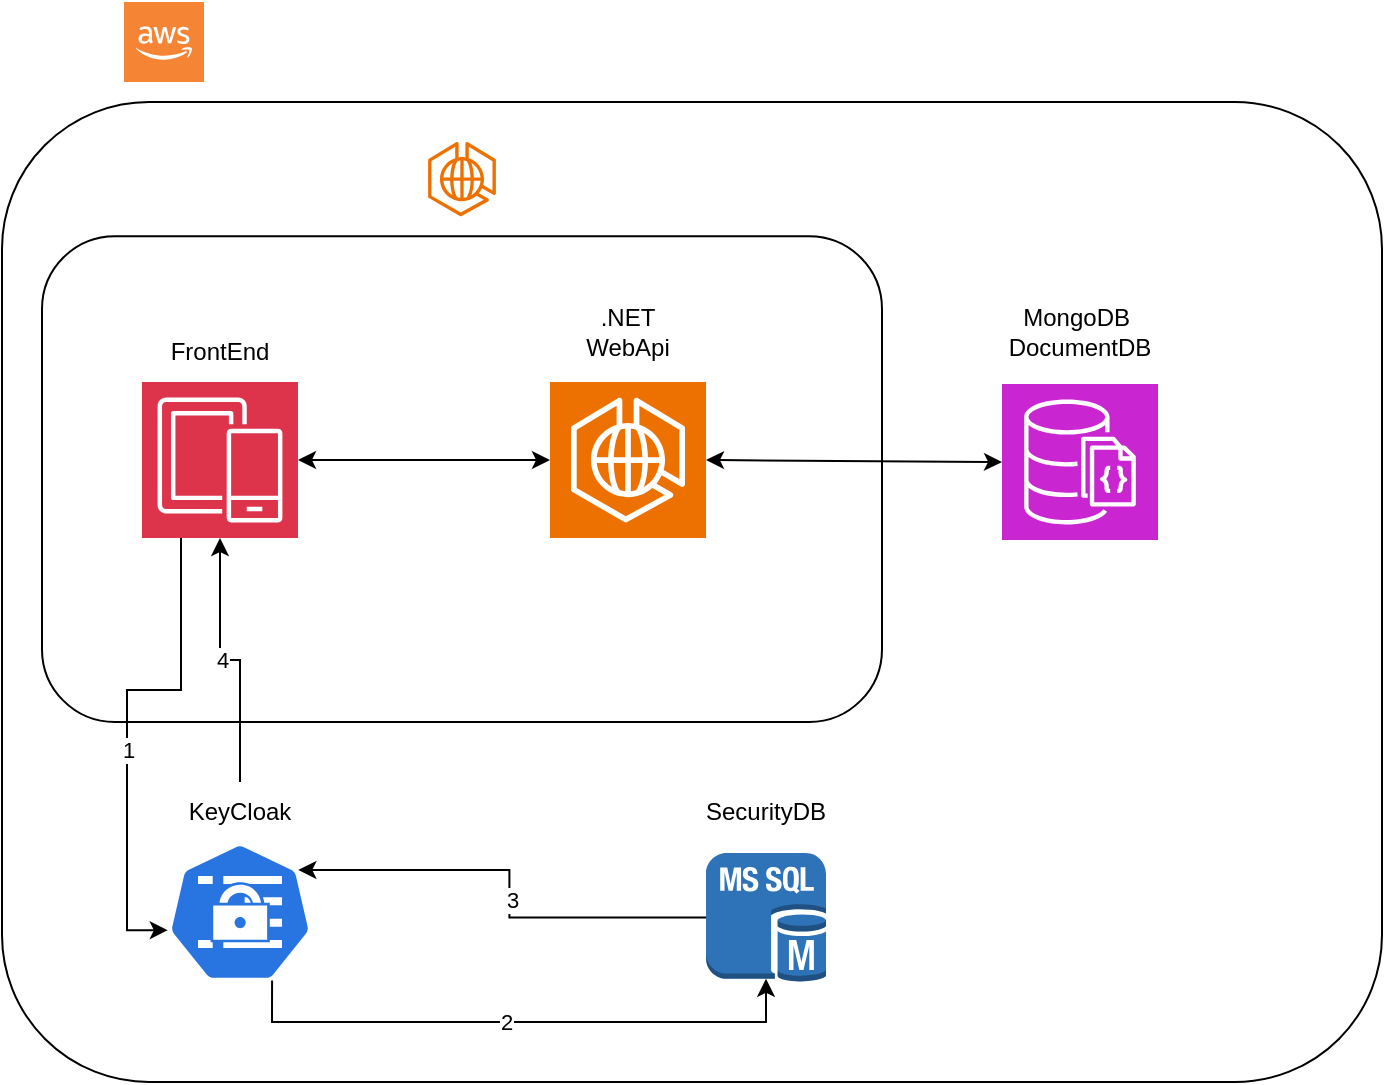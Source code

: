 <mxfile version="24.5.4" type="github">
  <diagram name="Página-1" id="BjKBbpksZFgqR6-b-1XU">
    <mxGraphModel dx="1257" dy="620" grid="1" gridSize="10" guides="1" tooltips="1" connect="1" arrows="1" fold="1" page="1" pageScale="1" pageWidth="827" pageHeight="1169" math="0" shadow="0">
      <root>
        <mxCell id="0" />
        <mxCell id="1" parent="0" />
        <mxCell id="Qqj6Q0SjELC-B6MR0gVu-8" value="" style="rounded=1;whiteSpace=wrap;html=1;" parent="1" vertex="1">
          <mxGeometry x="100" y="160" width="690" height="490" as="geometry" />
        </mxCell>
        <mxCell id="Qqj6Q0SjELC-B6MR0gVu-9" value="" style="outlineConnect=0;dashed=0;verticalLabelPosition=bottom;verticalAlign=top;align=center;html=1;shape=mxgraph.aws3.cloud_2;fillColor=#F58534;gradientColor=none;" parent="1" vertex="1">
          <mxGeometry x="161" y="110" width="40" height="40" as="geometry" />
        </mxCell>
        <mxCell id="Qqj6Q0SjELC-B6MR0gVu-15" value="" style="rounded=1;whiteSpace=wrap;html=1;" parent="1" vertex="1">
          <mxGeometry x="120" y="227.09" width="420" height="242.91" as="geometry" />
        </mxCell>
        <mxCell id="Qqj6Q0SjELC-B6MR0gVu-22" value="" style="sketch=0;outlineConnect=0;fontColor=#232F3E;gradientColor=none;fillColor=#ED7100;strokeColor=none;dashed=0;verticalLabelPosition=bottom;verticalAlign=top;align=center;html=1;fontSize=12;fontStyle=0;aspect=fixed;pointerEvents=1;shape=mxgraph.aws4.ecs_anywhere;" parent="1" vertex="1">
          <mxGeometry x="313" y="180" width="34" height="37.09" as="geometry" />
        </mxCell>
        <mxCell id="9esy8N0uCkG6m0sXwMPt-1" value="" style="group" vertex="1" connectable="0" parent="1">
          <mxGeometry x="374" y="260" width="78" height="118.0" as="geometry" />
        </mxCell>
        <mxCell id="Qqj6Q0SjELC-B6MR0gVu-11" value="" style="sketch=0;points=[[0,0,0],[0.25,0,0],[0.5,0,0],[0.75,0,0],[1,0,0],[0,1,0],[0.25,1,0],[0.5,1,0],[0.75,1,0],[1,1,0],[0,0.25,0],[0,0.5,0],[0,0.75,0],[1,0.25,0],[1,0.5,0],[1,0.75,0]];outlineConnect=0;fontColor=#232F3E;fillColor=#ED7100;strokeColor=#ffffff;dashed=0;verticalLabelPosition=bottom;verticalAlign=top;align=center;html=1;fontSize=12;fontStyle=0;aspect=fixed;shape=mxgraph.aws4.resourceIcon;resIcon=mxgraph.aws4.ecs_anywhere;" parent="9esy8N0uCkG6m0sXwMPt-1" vertex="1">
          <mxGeometry y="40.0" width="78" height="78" as="geometry" />
        </mxCell>
        <mxCell id="Qqj6Q0SjELC-B6MR0gVu-19" value=".NET WebApi" style="text;strokeColor=none;align=center;fillColor=none;html=1;verticalAlign=middle;whiteSpace=wrap;rounded=0;" parent="9esy8N0uCkG6m0sXwMPt-1" vertex="1">
          <mxGeometry x="9" width="60" height="30" as="geometry" />
        </mxCell>
        <mxCell id="9esy8N0uCkG6m0sXwMPt-2" value="" style="group" vertex="1" connectable="0" parent="1">
          <mxGeometry x="170" y="270" width="78" height="108" as="geometry" />
        </mxCell>
        <mxCell id="Qqj6Q0SjELC-B6MR0gVu-13" value="" style="sketch=0;points=[[0,0,0],[0.25,0,0],[0.5,0,0],[0.75,0,0],[1,0,0],[0,1,0],[0.25,1,0],[0.5,1,0],[0.75,1,0],[1,1,0],[0,0.25,0],[0,0.5,0],[0,0.75,0],[1,0.25,0],[1,0.5,0],[1,0.75,0]];outlineConnect=0;fontColor=#232F3E;fillColor=#DD344C;strokeColor=#ffffff;dashed=0;verticalLabelPosition=bottom;verticalAlign=top;align=center;html=1;fontSize=12;fontStyle=0;aspect=fixed;shape=mxgraph.aws4.resourceIcon;resIcon=mxgraph.aws4.mobile;" parent="9esy8N0uCkG6m0sXwMPt-2" vertex="1">
          <mxGeometry y="30" width="78" height="78" as="geometry" />
        </mxCell>
        <mxCell id="Qqj6Q0SjELC-B6MR0gVu-17" value="&lt;div&gt;FrontEnd&lt;/div&gt;" style="text;strokeColor=none;align=center;fillColor=none;html=1;verticalAlign=middle;whiteSpace=wrap;rounded=0;" parent="9esy8N0uCkG6m0sXwMPt-2" vertex="1">
          <mxGeometry x="9" width="60" height="30" as="geometry" />
        </mxCell>
        <mxCell id="9esy8N0uCkG6m0sXwMPt-3" value="" style="group" vertex="1" connectable="0" parent="1">
          <mxGeometry x="600" y="260" width="78" height="119" as="geometry" />
        </mxCell>
        <mxCell id="Qqj6Q0SjELC-B6MR0gVu-7" value="" style="sketch=0;points=[[0,0,0],[0.25,0,0],[0.5,0,0],[0.75,0,0],[1,0,0],[0,1,0],[0.25,1,0],[0.5,1,0],[0.75,1,0],[1,1,0],[0,0.25,0],[0,0.5,0],[0,0.75,0],[1,0.25,0],[1,0.5,0],[1,0.75,0]];outlineConnect=0;fontColor=#232F3E;fillColor=#C925D1;strokeColor=#ffffff;dashed=0;verticalLabelPosition=bottom;verticalAlign=top;align=center;html=1;fontSize=12;fontStyle=0;aspect=fixed;shape=mxgraph.aws4.resourceIcon;resIcon=mxgraph.aws4.documentdb_with_mongodb_compatibility;" parent="9esy8N0uCkG6m0sXwMPt-3" vertex="1">
          <mxGeometry y="41" width="78" height="78" as="geometry" />
        </mxCell>
        <mxCell id="Qqj6Q0SjELC-B6MR0gVu-21" value="MongoDB&amp;nbsp; DocumentDB" style="text;strokeColor=none;align=center;fillColor=none;html=1;verticalAlign=middle;whiteSpace=wrap;rounded=0;" parent="9esy8N0uCkG6m0sXwMPt-3" vertex="1">
          <mxGeometry x="9" width="60" height="30" as="geometry" />
        </mxCell>
        <mxCell id="9esy8N0uCkG6m0sXwMPt-9" value="" style="group" vertex="1" connectable="0" parent="1">
          <mxGeometry x="182.54" y="500" width="72.92" height="100" as="geometry" />
        </mxCell>
        <mxCell id="9esy8N0uCkG6m0sXwMPt-7" value="" style="aspect=fixed;sketch=0;html=1;dashed=0;whitespace=wrap;verticalLabelPosition=bottom;verticalAlign=top;fillColor=#2875E2;strokeColor=#ffffff;points=[[0.005,0.63,0],[0.1,0.2,0],[0.9,0.2,0],[0.5,0,0],[0.995,0.63,0],[0.72,0.99,0],[0.5,1,0],[0.28,0.99,0]];shape=mxgraph.kubernetes.icon2;prIcon=secret" vertex="1" parent="9esy8N0uCkG6m0sXwMPt-9">
          <mxGeometry y="30" width="72.92" height="70" as="geometry" />
        </mxCell>
        <mxCell id="9esy8N0uCkG6m0sXwMPt-8" value="&lt;div&gt;KeyCloak&lt;/div&gt;" style="text;strokeColor=none;align=center;fillColor=none;html=1;verticalAlign=middle;whiteSpace=wrap;rounded=0;" vertex="1" parent="9esy8N0uCkG6m0sXwMPt-9">
          <mxGeometry x="6.46" width="60" height="30" as="geometry" />
        </mxCell>
        <mxCell id="9esy8N0uCkG6m0sXwMPt-12" value="" style="group" vertex="1" connectable="0" parent="1">
          <mxGeometry x="452" y="499.5" width="60" height="100.5" as="geometry" />
        </mxCell>
        <mxCell id="9esy8N0uCkG6m0sXwMPt-10" value="" style="outlineConnect=0;dashed=0;verticalLabelPosition=bottom;verticalAlign=top;align=center;html=1;shape=mxgraph.aws3.ms_sql_instance;fillColor=#2E73B8;gradientColor=none;" vertex="1" parent="9esy8N0uCkG6m0sXwMPt-12">
          <mxGeometry y="36" width="60" height="64.5" as="geometry" />
        </mxCell>
        <mxCell id="9esy8N0uCkG6m0sXwMPt-11" value="&lt;div&gt;SecurityDB&lt;/div&gt;" style="text;strokeColor=none;align=center;fillColor=none;html=1;verticalAlign=middle;whiteSpace=wrap;rounded=0;" vertex="1" parent="9esy8N0uCkG6m0sXwMPt-12">
          <mxGeometry width="60" height="30" as="geometry" />
        </mxCell>
        <mxCell id="9esy8N0uCkG6m0sXwMPt-20" style="edgeStyle=orthogonalEdgeStyle;rounded=0;orthogonalLoop=1;jettySize=auto;html=1;exitX=0.25;exitY=1;exitDx=0;exitDy=0;exitPerimeter=0;entryX=0.005;entryY=0.63;entryDx=0;entryDy=0;entryPerimeter=0;" edge="1" parent="1" source="Qqj6Q0SjELC-B6MR0gVu-13" target="9esy8N0uCkG6m0sXwMPt-7">
          <mxGeometry relative="1" as="geometry" />
        </mxCell>
        <mxCell id="9esy8N0uCkG6m0sXwMPt-21" value="1" style="edgeLabel;html=1;align=center;verticalAlign=middle;resizable=0;points=[];" vertex="1" connectable="0" parent="9esy8N0uCkG6m0sXwMPt-20">
          <mxGeometry x="0.092" relative="1" as="geometry">
            <mxPoint as="offset" />
          </mxGeometry>
        </mxCell>
        <mxCell id="9esy8N0uCkG6m0sXwMPt-22" style="edgeStyle=orthogonalEdgeStyle;rounded=0;orthogonalLoop=1;jettySize=auto;html=1;exitX=0.72;exitY=0.99;exitDx=0;exitDy=0;exitPerimeter=0;entryX=0.5;entryY=0.975;entryDx=0;entryDy=0;entryPerimeter=0;" edge="1" parent="1" source="9esy8N0uCkG6m0sXwMPt-7" target="9esy8N0uCkG6m0sXwMPt-10">
          <mxGeometry relative="1" as="geometry">
            <Array as="points">
              <mxPoint x="235" y="620" />
              <mxPoint x="482" y="620" />
            </Array>
          </mxGeometry>
        </mxCell>
        <mxCell id="9esy8N0uCkG6m0sXwMPt-23" value="2" style="edgeLabel;html=1;align=center;verticalAlign=middle;resizable=0;points=[];" vertex="1" connectable="0" parent="9esy8N0uCkG6m0sXwMPt-22">
          <mxGeometry x="-0.052" relative="1" as="geometry">
            <mxPoint as="offset" />
          </mxGeometry>
        </mxCell>
        <mxCell id="9esy8N0uCkG6m0sXwMPt-24" style="edgeStyle=orthogonalEdgeStyle;rounded=0;orthogonalLoop=1;jettySize=auto;html=1;exitX=0;exitY=0.5;exitDx=0;exitDy=0;exitPerimeter=0;entryX=0.9;entryY=0.2;entryDx=0;entryDy=0;entryPerimeter=0;" edge="1" parent="1" source="9esy8N0uCkG6m0sXwMPt-10" target="9esy8N0uCkG6m0sXwMPt-7">
          <mxGeometry relative="1" as="geometry" />
        </mxCell>
        <mxCell id="9esy8N0uCkG6m0sXwMPt-25" value="3" style="edgeLabel;html=1;align=center;verticalAlign=middle;resizable=0;points=[];" vertex="1" connectable="0" parent="9esy8N0uCkG6m0sXwMPt-24">
          <mxGeometry x="-0.057" y="-1" relative="1" as="geometry">
            <mxPoint as="offset" />
          </mxGeometry>
        </mxCell>
        <mxCell id="9esy8N0uCkG6m0sXwMPt-26" style="edgeStyle=orthogonalEdgeStyle;rounded=0;orthogonalLoop=1;jettySize=auto;html=1;exitX=0.5;exitY=0;exitDx=0;exitDy=0;entryX=0.5;entryY=1;entryDx=0;entryDy=0;entryPerimeter=0;" edge="1" parent="1" source="9esy8N0uCkG6m0sXwMPt-8" target="Qqj6Q0SjELC-B6MR0gVu-13">
          <mxGeometry relative="1" as="geometry" />
        </mxCell>
        <mxCell id="9esy8N0uCkG6m0sXwMPt-27" value="4" style="edgeLabel;html=1;align=center;verticalAlign=middle;resizable=0;points=[];" vertex="1" connectable="0" parent="9esy8N0uCkG6m0sXwMPt-26">
          <mxGeometry x="0.058" relative="1" as="geometry">
            <mxPoint as="offset" />
          </mxGeometry>
        </mxCell>
        <mxCell id="9esy8N0uCkG6m0sXwMPt-28" value="" style="endArrow=classic;startArrow=classic;html=1;rounded=0;entryX=0;entryY=0.5;entryDx=0;entryDy=0;entryPerimeter=0;exitX=1;exitY=0.5;exitDx=0;exitDy=0;exitPerimeter=0;" edge="1" parent="1" source="Qqj6Q0SjELC-B6MR0gVu-13" target="Qqj6Q0SjELC-B6MR0gVu-11">
          <mxGeometry width="50" height="50" relative="1" as="geometry">
            <mxPoint x="320" y="460" as="sourcePoint" />
            <mxPoint x="370" y="410" as="targetPoint" />
          </mxGeometry>
        </mxCell>
        <mxCell id="9esy8N0uCkG6m0sXwMPt-30" value="" style="endArrow=classic;startArrow=classic;html=1;rounded=0;exitX=1;exitY=0.5;exitDx=0;exitDy=0;exitPerimeter=0;entryX=0;entryY=0.5;entryDx=0;entryDy=0;entryPerimeter=0;" edge="1" parent="1" source="Qqj6Q0SjELC-B6MR0gVu-11" target="Qqj6Q0SjELC-B6MR0gVu-7">
          <mxGeometry width="50" height="50" relative="1" as="geometry">
            <mxPoint x="440" y="440" as="sourcePoint" />
            <mxPoint x="600" y="320" as="targetPoint" />
          </mxGeometry>
        </mxCell>
      </root>
    </mxGraphModel>
  </diagram>
</mxfile>
